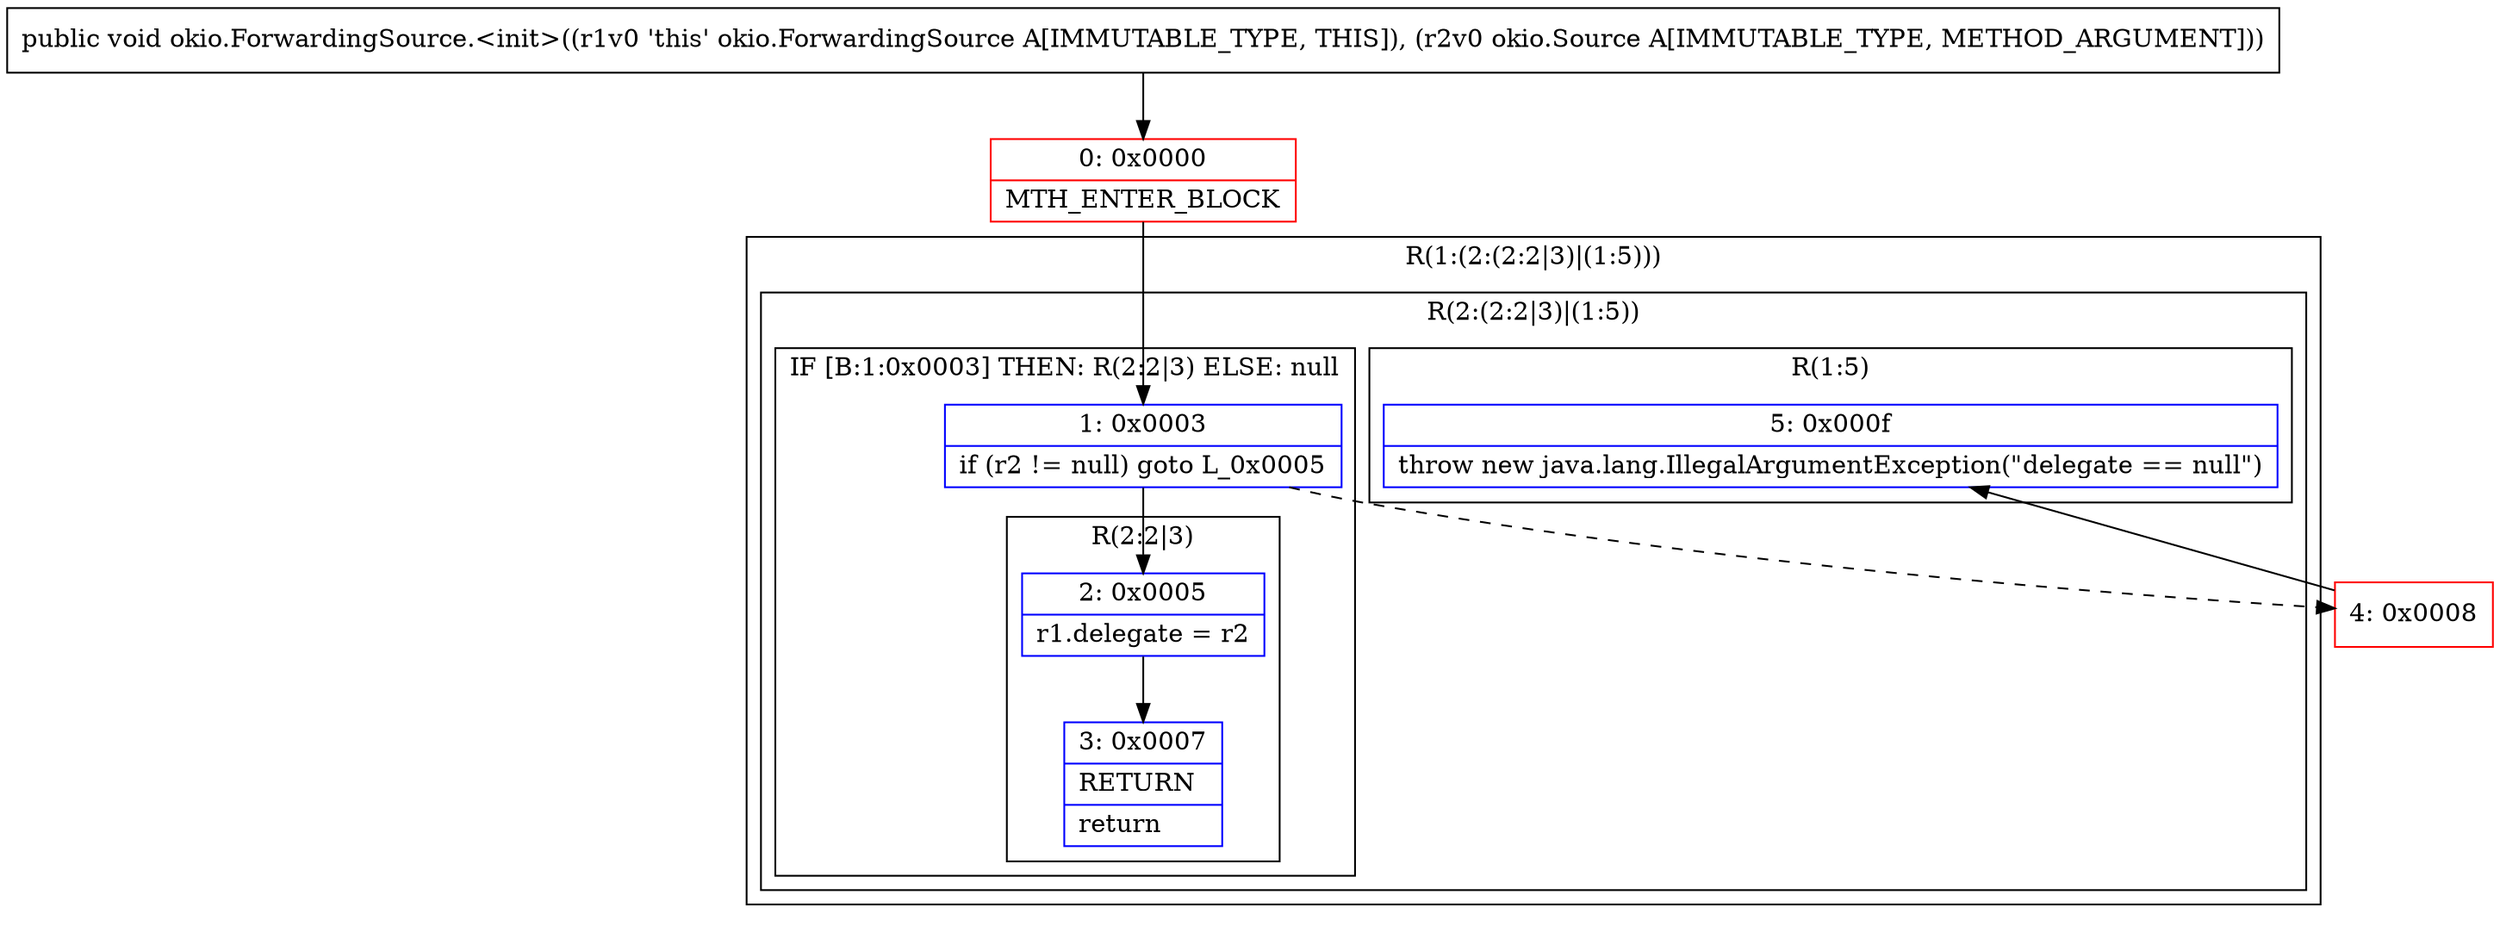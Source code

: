 digraph "CFG forokio.ForwardingSource.\<init\>(Lokio\/Source;)V" {
subgraph cluster_Region_1285048442 {
label = "R(1:(2:(2:2|3)|(1:5)))";
node [shape=record,color=blue];
subgraph cluster_Region_554975601 {
label = "R(2:(2:2|3)|(1:5))";
node [shape=record,color=blue];
subgraph cluster_IfRegion_274105872 {
label = "IF [B:1:0x0003] THEN: R(2:2|3) ELSE: null";
node [shape=record,color=blue];
Node_1 [shape=record,label="{1\:\ 0x0003|if (r2 != null) goto L_0x0005\l}"];
subgraph cluster_Region_219646390 {
label = "R(2:2|3)";
node [shape=record,color=blue];
Node_2 [shape=record,label="{2\:\ 0x0005|r1.delegate = r2\l}"];
Node_3 [shape=record,label="{3\:\ 0x0007|RETURN\l|return\l}"];
}
}
subgraph cluster_Region_63101942 {
label = "R(1:5)";
node [shape=record,color=blue];
Node_5 [shape=record,label="{5\:\ 0x000f|throw new java.lang.IllegalArgumentException(\"delegate == null\")\l}"];
}
}
}
Node_0 [shape=record,color=red,label="{0\:\ 0x0000|MTH_ENTER_BLOCK\l}"];
Node_4 [shape=record,color=red,label="{4\:\ 0x0008}"];
MethodNode[shape=record,label="{public void okio.ForwardingSource.\<init\>((r1v0 'this' okio.ForwardingSource A[IMMUTABLE_TYPE, THIS]), (r2v0 okio.Source A[IMMUTABLE_TYPE, METHOD_ARGUMENT])) }"];
MethodNode -> Node_0;
Node_1 -> Node_2;
Node_1 -> Node_4[style=dashed];
Node_2 -> Node_3;
Node_0 -> Node_1;
Node_4 -> Node_5;
}

